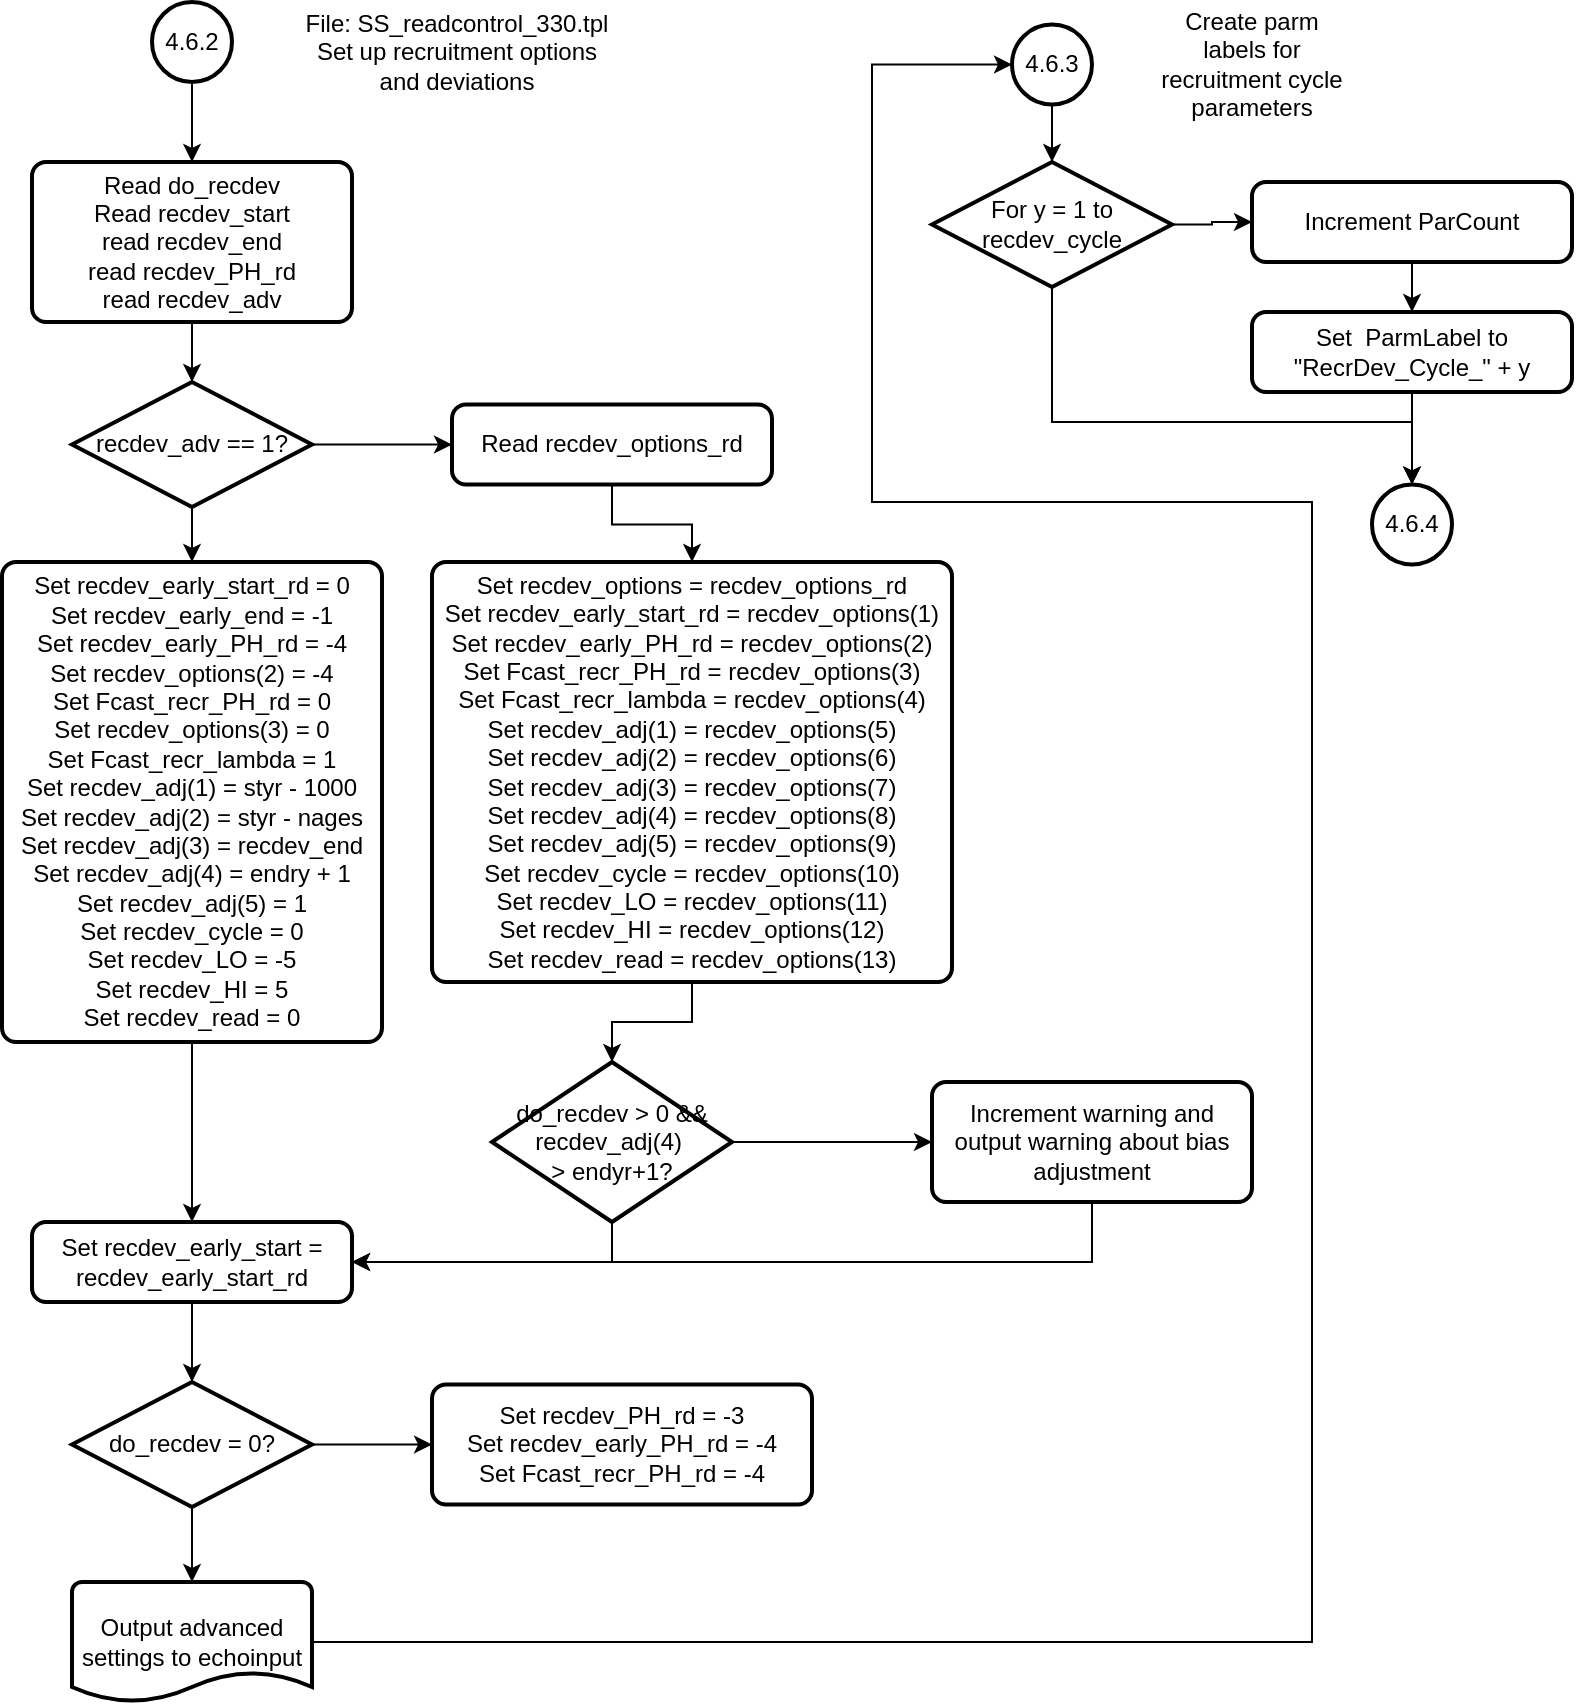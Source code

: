 <mxfile version="13.9.9" type="device"><diagram id="C5RBs43oDa-KdzZeNtuy" name="Page-1"><mxGraphModel dx="1086" dy="1835" grid="1" gridSize="10" guides="1" tooltips="1" connect="1" arrows="1" fold="1" page="1" pageScale="1" pageWidth="827" pageHeight="1169" math="0" shadow="0"><root><mxCell id="WIyWlLk6GJQsqaUBKTNV-0"/><mxCell id="WIyWlLk6GJQsqaUBKTNV-1" parent="WIyWlLk6GJQsqaUBKTNV-0"/><mxCell id="5yAVxI7Br7gUkp34hNK5-2" style="edgeStyle=orthogonalEdgeStyle;rounded=0;orthogonalLoop=1;jettySize=auto;html=1;" parent="WIyWlLk6GJQsqaUBKTNV-1" source="5yAVxI7Br7gUkp34hNK5-3" target="5yAVxI7Br7gUkp34hNK5-6" edge="1"><mxGeometry relative="1" as="geometry"><mxPoint x="130.0" y="-1006.03" as="targetPoint"/></mxGeometry></mxCell><mxCell id="5yAVxI7Br7gUkp34hNK5-3" value="4.6.2" style="strokeWidth=2;html=1;shape=mxgraph.flowchart.start_2;whiteSpace=wrap;" parent="WIyWlLk6GJQsqaUBKTNV-1" vertex="1"><mxGeometry x="110" y="-1090" width="40" height="40" as="geometry"/></mxCell><mxCell id="5yAVxI7Br7gUkp34hNK5-4" value="File: SS_readcontrol_330.tpl&lt;br&gt;Set up recruitment options and deviations" style="text;html=1;strokeColor=none;fillColor=none;align=center;verticalAlign=middle;whiteSpace=wrap;rounded=0;" parent="WIyWlLk6GJQsqaUBKTNV-1" vertex="1"><mxGeometry x="180" y="-1090" width="165" height="50" as="geometry"/></mxCell><mxCell id="5yAVxI7Br7gUkp34hNK5-5" value="" style="edgeStyle=orthogonalEdgeStyle;rounded=0;orthogonalLoop=1;jettySize=auto;html=1;" parent="WIyWlLk6GJQsqaUBKTNV-1" source="5yAVxI7Br7gUkp34hNK5-6" target="5yAVxI7Br7gUkp34hNK5-24" edge="1"><mxGeometry relative="1" as="geometry"><mxPoint x="120" y="-900" as="sourcePoint"/></mxGeometry></mxCell><mxCell id="5yAVxI7Br7gUkp34hNK5-6" value="Read do_recdev&lt;br&gt;Read recdev_start&lt;br&gt;read recdev_end&lt;br&gt;read recdev_PH_rd&lt;br&gt;read recdev_adv" style="rounded=1;whiteSpace=wrap;html=1;absoluteArcSize=1;arcSize=14;strokeWidth=2;" parent="WIyWlLk6GJQsqaUBKTNV-1" vertex="1"><mxGeometry x="50" y="-1010" width="160" height="80" as="geometry"/></mxCell><mxCell id="5yAVxI7Br7gUkp34hNK5-49" value="" style="edgeStyle=orthogonalEdgeStyle;rounded=0;orthogonalLoop=1;jettySize=auto;html=1;" parent="WIyWlLk6GJQsqaUBKTNV-1" source="5yAVxI7Br7gUkp34hNK5-8" target="5yAVxI7Br7gUkp34hNK5-23" edge="1"><mxGeometry relative="1" as="geometry"/></mxCell><mxCell id="5yAVxI7Br7gUkp34hNK5-8" value="4.6.3" style="strokeWidth=2;html=1;shape=mxgraph.flowchart.start_2;whiteSpace=wrap;" parent="WIyWlLk6GJQsqaUBKTNV-1" vertex="1"><mxGeometry x="540" y="-1078.75" width="40" height="40" as="geometry"/></mxCell><mxCell id="5yAVxI7Br7gUkp34hNK5-34" value="" style="edgeStyle=orthogonalEdgeStyle;rounded=0;orthogonalLoop=1;jettySize=auto;html=1;" parent="WIyWlLk6GJQsqaUBKTNV-1" source="5yAVxI7Br7gUkp34hNK5-10" target="5yAVxI7Br7gUkp34hNK5-29" edge="1"><mxGeometry relative="1" as="geometry"/></mxCell><mxCell id="5yAVxI7Br7gUkp34hNK5-10" value="Read recdev_options_rd" style="rounded=1;whiteSpace=wrap;html=1;absoluteArcSize=1;arcSize=14;strokeWidth=2;" parent="WIyWlLk6GJQsqaUBKTNV-1" vertex="1"><mxGeometry x="260" y="-888.75" width="160" height="40" as="geometry"/></mxCell><mxCell id="5yAVxI7Br7gUkp34hNK5-11" style="edgeStyle=orthogonalEdgeStyle;rounded=0;orthogonalLoop=1;jettySize=auto;html=1;" parent="WIyWlLk6GJQsqaUBKTNV-1" source="5yAVxI7Br7gUkp34hNK5-12" target="5yAVxI7Br7gUkp34hNK5-14" edge="1"><mxGeometry relative="1" as="geometry"/></mxCell><mxCell id="5yAVxI7Br7gUkp34hNK5-12" value="Set recdev_early_start_rd = 0&lt;br&gt;Set recdev_early_end = -1&lt;br&gt;Set recdev_early_PH_rd = -4&lt;br&gt;Set recdev_options(2) = -4&lt;br&gt;Set Fcast_recr_PH_rd = 0&lt;br&gt;Set recdev_options(3) = 0&lt;br&gt;Set Fcast_recr_lambda = 1&lt;br&gt;Set&amp;nbsp;recdev_adj(1) = styr - 1000&lt;br&gt;Set&amp;nbsp;recdev_adj(2) = styr - nages&lt;br&gt;Set&amp;nbsp;recdev_adj(3) = recdev_end&lt;br&gt;Set&amp;nbsp;recdev_adj(4) = endry + 1&lt;br&gt;Set&amp;nbsp;recdev_adj(5) = 1&lt;br&gt;Set&amp;nbsp;recdev_cycle = 0&lt;br&gt;Set&amp;nbsp;recdev_LO = -5&lt;br&gt;Set&amp;nbsp;recdev_HI = 5&lt;br&gt;Set&amp;nbsp;recdev_read = 0" style="rounded=1;whiteSpace=wrap;html=1;absoluteArcSize=1;arcSize=14;strokeWidth=2;" parent="WIyWlLk6GJQsqaUBKTNV-1" vertex="1"><mxGeometry x="35" y="-810" width="190" height="240" as="geometry"/></mxCell><mxCell id="5yAVxI7Br7gUkp34hNK5-40" value="" style="edgeStyle=orthogonalEdgeStyle;rounded=0;orthogonalLoop=1;jettySize=auto;html=1;" parent="WIyWlLk6GJQsqaUBKTNV-1" source="5yAVxI7Br7gUkp34hNK5-14" target="5yAVxI7Br7gUkp34hNK5-37" edge="1"><mxGeometry relative="1" as="geometry"/></mxCell><mxCell id="5yAVxI7Br7gUkp34hNK5-14" value="Set recdev_early_start = recdev_early_start_rd" style="rounded=1;whiteSpace=wrap;html=1;absoluteArcSize=1;arcSize=14;strokeWidth=2;" parent="WIyWlLk6GJQsqaUBKTNV-1" vertex="1"><mxGeometry x="50" y="-480" width="160" height="40" as="geometry"/></mxCell><mxCell id="5yAVxI7Br7gUkp34hNK5-50" value="" style="edgeStyle=orthogonalEdgeStyle;rounded=0;orthogonalLoop=1;jettySize=auto;html=1;" parent="WIyWlLk6GJQsqaUBKTNV-1" source="5yAVxI7Br7gUkp34hNK5-23" target="5yAVxI7Br7gUkp34hNK5-45" edge="1"><mxGeometry relative="1" as="geometry"/></mxCell><mxCell id="5yAVxI7Br7gUkp34hNK5-51" value="" style="edgeStyle=orthogonalEdgeStyle;rounded=0;orthogonalLoop=1;jettySize=auto;html=1;" parent="WIyWlLk6GJQsqaUBKTNV-1" source="5yAVxI7Br7gUkp34hNK5-23" target="5yAVxI7Br7gUkp34hNK5-48" edge="1"><mxGeometry relative="1" as="geometry"><Array as="points"><mxPoint x="560" y="-880"/><mxPoint x="740" y="-880"/></Array></mxGeometry></mxCell><mxCell id="5yAVxI7Br7gUkp34hNK5-23" value="For y = 1 to recdev_cycle" style="strokeWidth=2;html=1;shape=mxgraph.flowchart.decision;whiteSpace=wrap;" parent="WIyWlLk6GJQsqaUBKTNV-1" vertex="1"><mxGeometry x="500" y="-1010" width="120" height="62.5" as="geometry"/></mxCell><mxCell id="5yAVxI7Br7gUkp34hNK5-25" value="" style="edgeStyle=orthogonalEdgeStyle;rounded=0;orthogonalLoop=1;jettySize=auto;html=1;" parent="WIyWlLk6GJQsqaUBKTNV-1" source="5yAVxI7Br7gUkp34hNK5-24" target="5yAVxI7Br7gUkp34hNK5-10" edge="1"><mxGeometry relative="1" as="geometry"/></mxCell><mxCell id="5yAVxI7Br7gUkp34hNK5-26" value="" style="edgeStyle=orthogonalEdgeStyle;rounded=0;orthogonalLoop=1;jettySize=auto;html=1;" parent="WIyWlLk6GJQsqaUBKTNV-1" source="5yAVxI7Br7gUkp34hNK5-24" target="5yAVxI7Br7gUkp34hNK5-12" edge="1"><mxGeometry relative="1" as="geometry"/></mxCell><mxCell id="5yAVxI7Br7gUkp34hNK5-24" value="recdev_adv == 1?" style="strokeWidth=2;html=1;shape=mxgraph.flowchart.decision;whiteSpace=wrap;" parent="WIyWlLk6GJQsqaUBKTNV-1" vertex="1"><mxGeometry x="70" y="-900" width="120" height="62.5" as="geometry"/></mxCell><mxCell id="5yAVxI7Br7gUkp34hNK5-27" style="edgeStyle=orthogonalEdgeStyle;rounded=0;orthogonalLoop=1;jettySize=auto;html=1;exitX=0.5;exitY=1;exitDx=0;exitDy=0;" parent="WIyWlLk6GJQsqaUBKTNV-1" source="5yAVxI7Br7gUkp34hNK5-12" target="5yAVxI7Br7gUkp34hNK5-12" edge="1"><mxGeometry relative="1" as="geometry"/></mxCell><mxCell id="5yAVxI7Br7gUkp34hNK5-32" value="" style="edgeStyle=orthogonalEdgeStyle;rounded=0;orthogonalLoop=1;jettySize=auto;html=1;" parent="WIyWlLk6GJQsqaUBKTNV-1" source="5yAVxI7Br7gUkp34hNK5-29" target="5yAVxI7Br7gUkp34hNK5-30" edge="1"><mxGeometry relative="1" as="geometry"><Array as="points"><mxPoint x="380" y="-580"/><mxPoint x="340" y="-580"/></Array></mxGeometry></mxCell><mxCell id="5yAVxI7Br7gUkp34hNK5-29" value="Set recdev_options = recdev_options_rd&lt;br&gt;Set recdev_early_start_rd = recdev_options(1)&lt;br&gt;Set recdev_early_PH_rd = recdev_options(2)&lt;br&gt;Set Fcast_recr_PH_rd = recdev_options(3)&lt;br&gt;Set Fcast_recr_lambda = recdev_options(4)&lt;br&gt;Set&amp;nbsp;recdev_adj(1) = recdev_options(5)&lt;br&gt;Set&amp;nbsp;recdev_adj(2) = recdev_options(6)&lt;br&gt;Set&amp;nbsp;recdev_adj(3) = recdev_options(7)&lt;br&gt;Set&amp;nbsp;recdev_adj(4) = recdev_options(8)&lt;br&gt;Set&amp;nbsp;recdev_adj(5) = recdev_options(9)&lt;br&gt;Set&amp;nbsp;recdev_cycle = recdev_options(10)&lt;br&gt;Set&amp;nbsp;recdev_LO = recdev_options(11)&lt;br&gt;Set&amp;nbsp;recdev_HI = recdev_options(12)&lt;br&gt;Set&amp;nbsp;recdev_read = recdev_options(13)" style="rounded=1;whiteSpace=wrap;html=1;absoluteArcSize=1;arcSize=14;strokeWidth=2;" parent="WIyWlLk6GJQsqaUBKTNV-1" vertex="1"><mxGeometry x="250" y="-810" width="260" height="210" as="geometry"/></mxCell><mxCell id="5yAVxI7Br7gUkp34hNK5-33" value="" style="edgeStyle=orthogonalEdgeStyle;rounded=0;orthogonalLoop=1;jettySize=auto;html=1;" parent="WIyWlLk6GJQsqaUBKTNV-1" source="5yAVxI7Br7gUkp34hNK5-30" target="5yAVxI7Br7gUkp34hNK5-31" edge="1"><mxGeometry relative="1" as="geometry"/></mxCell><mxCell id="5yAVxI7Br7gUkp34hNK5-35" style="edgeStyle=orthogonalEdgeStyle;rounded=0;orthogonalLoop=1;jettySize=auto;html=1;exitX=0.5;exitY=1;exitDx=0;exitDy=0;exitPerimeter=0;" parent="WIyWlLk6GJQsqaUBKTNV-1" source="5yAVxI7Br7gUkp34hNK5-30" target="5yAVxI7Br7gUkp34hNK5-14" edge="1"><mxGeometry relative="1" as="geometry"/></mxCell><mxCell id="5yAVxI7Br7gUkp34hNK5-30" value="do_recdev &amp;gt; 0 &amp;amp;&amp;amp;&lt;br&gt;recdev_adj(4)&amp;nbsp;&lt;br&gt;&amp;gt; endyr+1?" style="strokeWidth=2;html=1;shape=mxgraph.flowchart.decision;whiteSpace=wrap;" parent="WIyWlLk6GJQsqaUBKTNV-1" vertex="1"><mxGeometry x="280" y="-560" width="120" height="80" as="geometry"/></mxCell><mxCell id="5yAVxI7Br7gUkp34hNK5-36" style="edgeStyle=orthogonalEdgeStyle;rounded=0;orthogonalLoop=1;jettySize=auto;html=1;entryX=1;entryY=0.5;entryDx=0;entryDy=0;" parent="WIyWlLk6GJQsqaUBKTNV-1" source="5yAVxI7Br7gUkp34hNK5-31" target="5yAVxI7Br7gUkp34hNK5-14" edge="1"><mxGeometry relative="1" as="geometry"><Array as="points"><mxPoint x="580" y="-460"/></Array></mxGeometry></mxCell><mxCell id="5yAVxI7Br7gUkp34hNK5-31" value="Increment warning and&lt;br&gt;output warning about bias adjustment" style="rounded=1;whiteSpace=wrap;html=1;absoluteArcSize=1;arcSize=14;strokeWidth=2;" parent="WIyWlLk6GJQsqaUBKTNV-1" vertex="1"><mxGeometry x="500" y="-550" width="160" height="60" as="geometry"/></mxCell><mxCell id="5yAVxI7Br7gUkp34hNK5-39" value="" style="edgeStyle=orthogonalEdgeStyle;rounded=0;orthogonalLoop=1;jettySize=auto;html=1;" parent="WIyWlLk6GJQsqaUBKTNV-1" source="5yAVxI7Br7gUkp34hNK5-37" target="5yAVxI7Br7gUkp34hNK5-38" edge="1"><mxGeometry relative="1" as="geometry"/></mxCell><mxCell id="5yAVxI7Br7gUkp34hNK5-42" value="" style="edgeStyle=orthogonalEdgeStyle;rounded=0;orthogonalLoop=1;jettySize=auto;html=1;" parent="WIyWlLk6GJQsqaUBKTNV-1" source="5yAVxI7Br7gUkp34hNK5-37" target="5yAVxI7Br7gUkp34hNK5-41" edge="1"><mxGeometry relative="1" as="geometry"/></mxCell><mxCell id="5yAVxI7Br7gUkp34hNK5-37" value="do_recdev = 0?" style="strokeWidth=2;html=1;shape=mxgraph.flowchart.decision;whiteSpace=wrap;" parent="WIyWlLk6GJQsqaUBKTNV-1" vertex="1"><mxGeometry x="70" y="-400" width="120" height="62.5" as="geometry"/></mxCell><mxCell id="5yAVxI7Br7gUkp34hNK5-38" value="Set recdev_PH_rd = -3&lt;br&gt;Set recdev_early_PH_rd = -4&lt;br&gt;Set Fcast_recr_PH_rd = -4" style="rounded=1;whiteSpace=wrap;html=1;absoluteArcSize=1;arcSize=14;strokeWidth=2;" parent="WIyWlLk6GJQsqaUBKTNV-1" vertex="1"><mxGeometry x="250" y="-398.75" width="190" height="60" as="geometry"/></mxCell><mxCell id="5yAVxI7Br7gUkp34hNK5-53" style="edgeStyle=orthogonalEdgeStyle;rounded=0;orthogonalLoop=1;jettySize=auto;html=1;entryX=0;entryY=0.5;entryDx=0;entryDy=0;entryPerimeter=0;" parent="WIyWlLk6GJQsqaUBKTNV-1" source="5yAVxI7Br7gUkp34hNK5-41" target="5yAVxI7Br7gUkp34hNK5-8" edge="1"><mxGeometry relative="1" as="geometry"><mxPoint x="700" y="-720" as="targetPoint"/><Array as="points"><mxPoint x="690" y="-270"/><mxPoint x="690" y="-840"/><mxPoint x="470" y="-840"/><mxPoint x="470" y="-1059"/></Array></mxGeometry></mxCell><mxCell id="5yAVxI7Br7gUkp34hNK5-41" value="Output advanced settings to echoinput" style="strokeWidth=2;html=1;shape=mxgraph.flowchart.document2;whiteSpace=wrap;size=0.25;" parent="WIyWlLk6GJQsqaUBKTNV-1" vertex="1"><mxGeometry x="70" y="-300" width="120" height="60" as="geometry"/></mxCell><mxCell id="5yAVxI7Br7gUkp34hNK5-43" value="Create parm labels for recruitment cycle parameters" style="text;html=1;strokeColor=none;fillColor=none;align=center;verticalAlign=middle;whiteSpace=wrap;rounded=0;" parent="WIyWlLk6GJQsqaUBKTNV-1" vertex="1"><mxGeometry x="610" y="-1078.75" width="100" height="40" as="geometry"/></mxCell><mxCell id="5yAVxI7Br7gUkp34hNK5-44" value="" style="edgeStyle=orthogonalEdgeStyle;rounded=0;orthogonalLoop=1;jettySize=auto;html=1;" parent="WIyWlLk6GJQsqaUBKTNV-1" source="5yAVxI7Br7gUkp34hNK5-45" target="5yAVxI7Br7gUkp34hNK5-47" edge="1"><mxGeometry relative="1" as="geometry"/></mxCell><mxCell id="5yAVxI7Br7gUkp34hNK5-45" value="Increment ParCount" style="rounded=1;whiteSpace=wrap;html=1;absoluteArcSize=1;arcSize=14;strokeWidth=2;" parent="WIyWlLk6GJQsqaUBKTNV-1" vertex="1"><mxGeometry x="660" y="-1000" width="160" height="40" as="geometry"/></mxCell><mxCell id="5yAVxI7Br7gUkp34hNK5-52" style="edgeStyle=orthogonalEdgeStyle;rounded=0;orthogonalLoop=1;jettySize=auto;html=1;exitX=0.5;exitY=1;exitDx=0;exitDy=0;" parent="WIyWlLk6GJQsqaUBKTNV-1" source="5yAVxI7Br7gUkp34hNK5-47" target="5yAVxI7Br7gUkp34hNK5-48" edge="1"><mxGeometry relative="1" as="geometry"/></mxCell><mxCell id="5yAVxI7Br7gUkp34hNK5-47" value="Set&amp;nbsp; ParmLabel to&lt;br&gt;&quot;RecrDev_Cycle_&quot; + y" style="rounded=1;whiteSpace=wrap;html=1;absoluteArcSize=1;arcSize=14;strokeWidth=2;" parent="WIyWlLk6GJQsqaUBKTNV-1" vertex="1"><mxGeometry x="660" y="-935" width="160" height="40" as="geometry"/></mxCell><mxCell id="5yAVxI7Br7gUkp34hNK5-48" value="4.6.4" style="strokeWidth=2;html=1;shape=mxgraph.flowchart.start_2;whiteSpace=wrap;" parent="WIyWlLk6GJQsqaUBKTNV-1" vertex="1"><mxGeometry x="720" y="-848.75" width="40" height="40" as="geometry"/></mxCell></root></mxGraphModel></diagram></mxfile>